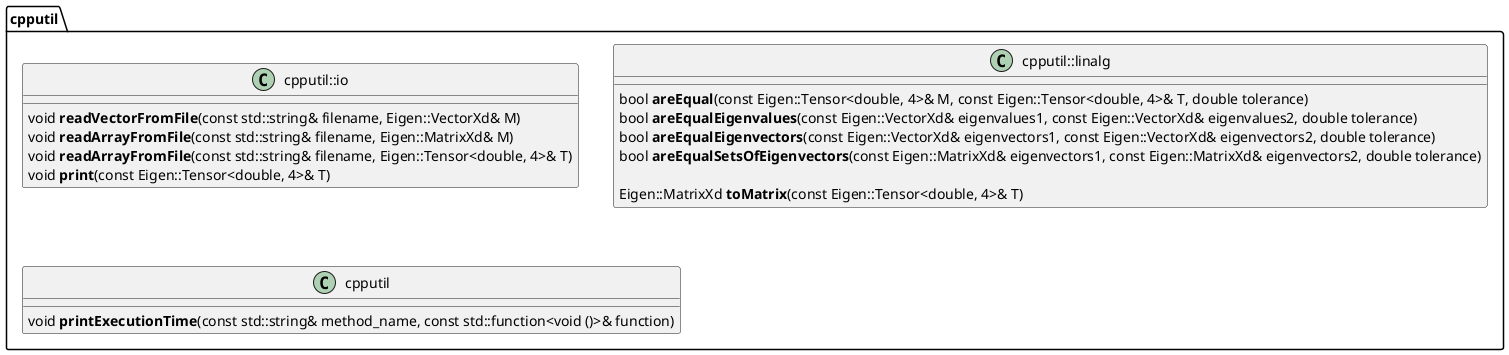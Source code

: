@startuml


namespace cpputil {

    class cpputil::io {
        void **readVectorFromFile**(const std::string& filename, Eigen::VectorXd& M)
        void **readArrayFromFile**(const std::string& filename, Eigen::MatrixXd& M)
        void **readArrayFromFile**(const std::string& filename, Eigen::Tensor<double, 4>& T)
        void **print**(const Eigen::Tensor<double, 4>& T)
    }

    class cpputil::linalg {
        bool **areEqual**(const Eigen::Tensor<double, 4>& M, const Eigen::Tensor<double, 4>& T, double tolerance)
        bool **areEqualEigenvalues**(const Eigen::VectorXd& eigenvalues1, const Eigen::VectorXd& eigenvalues2, double tolerance)
        bool **areEqualEigenvectors**(const Eigen::VectorXd& eigenvectors1, const Eigen::VectorXd& eigenvectors2, double tolerance)
        bool **areEqualSetsOfEigenvectors**(const Eigen::MatrixXd& eigenvectors1, const Eigen::MatrixXd& eigenvectors2, double tolerance)

        Eigen::MatrixXd **toMatrix**(const Eigen::Tensor<double, 4>& T)
    }

    class cpputil {
        void **printExecutionTime**(const std::string& method_name, const std::function<void ()>& function)
    }

}

@enduml
